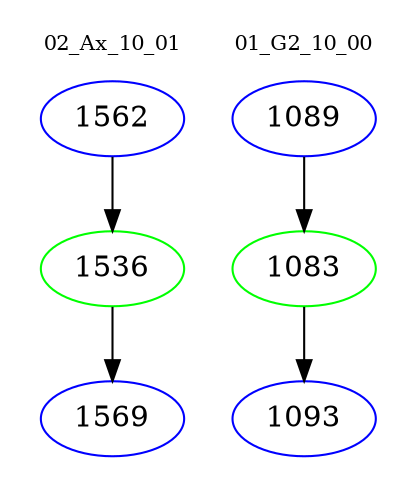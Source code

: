 digraph{
subgraph cluster_0 {
color = white
label = "02_Ax_10_01";
fontsize=10;
T0_1562 [label="1562", color="blue"]
T0_1562 -> T0_1536 [color="black"]
T0_1536 [label="1536", color="green"]
T0_1536 -> T0_1569 [color="black"]
T0_1569 [label="1569", color="blue"]
}
subgraph cluster_1 {
color = white
label = "01_G2_10_00";
fontsize=10;
T1_1089 [label="1089", color="blue"]
T1_1089 -> T1_1083 [color="black"]
T1_1083 [label="1083", color="green"]
T1_1083 -> T1_1093 [color="black"]
T1_1093 [label="1093", color="blue"]
}
}
